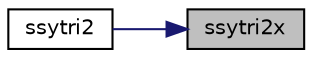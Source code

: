 digraph "ssytri2x"
{
 // LATEX_PDF_SIZE
  edge [fontname="Helvetica",fontsize="10",labelfontname="Helvetica",labelfontsize="10"];
  node [fontname="Helvetica",fontsize="10",shape=record];
  rankdir="RL";
  Node1 [label="ssytri2x",height=0.2,width=0.4,color="black", fillcolor="grey75", style="filled", fontcolor="black",tooltip="SSYTRI2X"];
  Node1 -> Node2 [dir="back",color="midnightblue",fontsize="10",style="solid",fontname="Helvetica"];
  Node2 [label="ssytri2",height=0.2,width=0.4,color="black", fillcolor="white", style="filled",URL="$ssytri2_8f.html#a7852066f959159f9701c0f63f90c5230",tooltip="SSYTRI2"];
}
